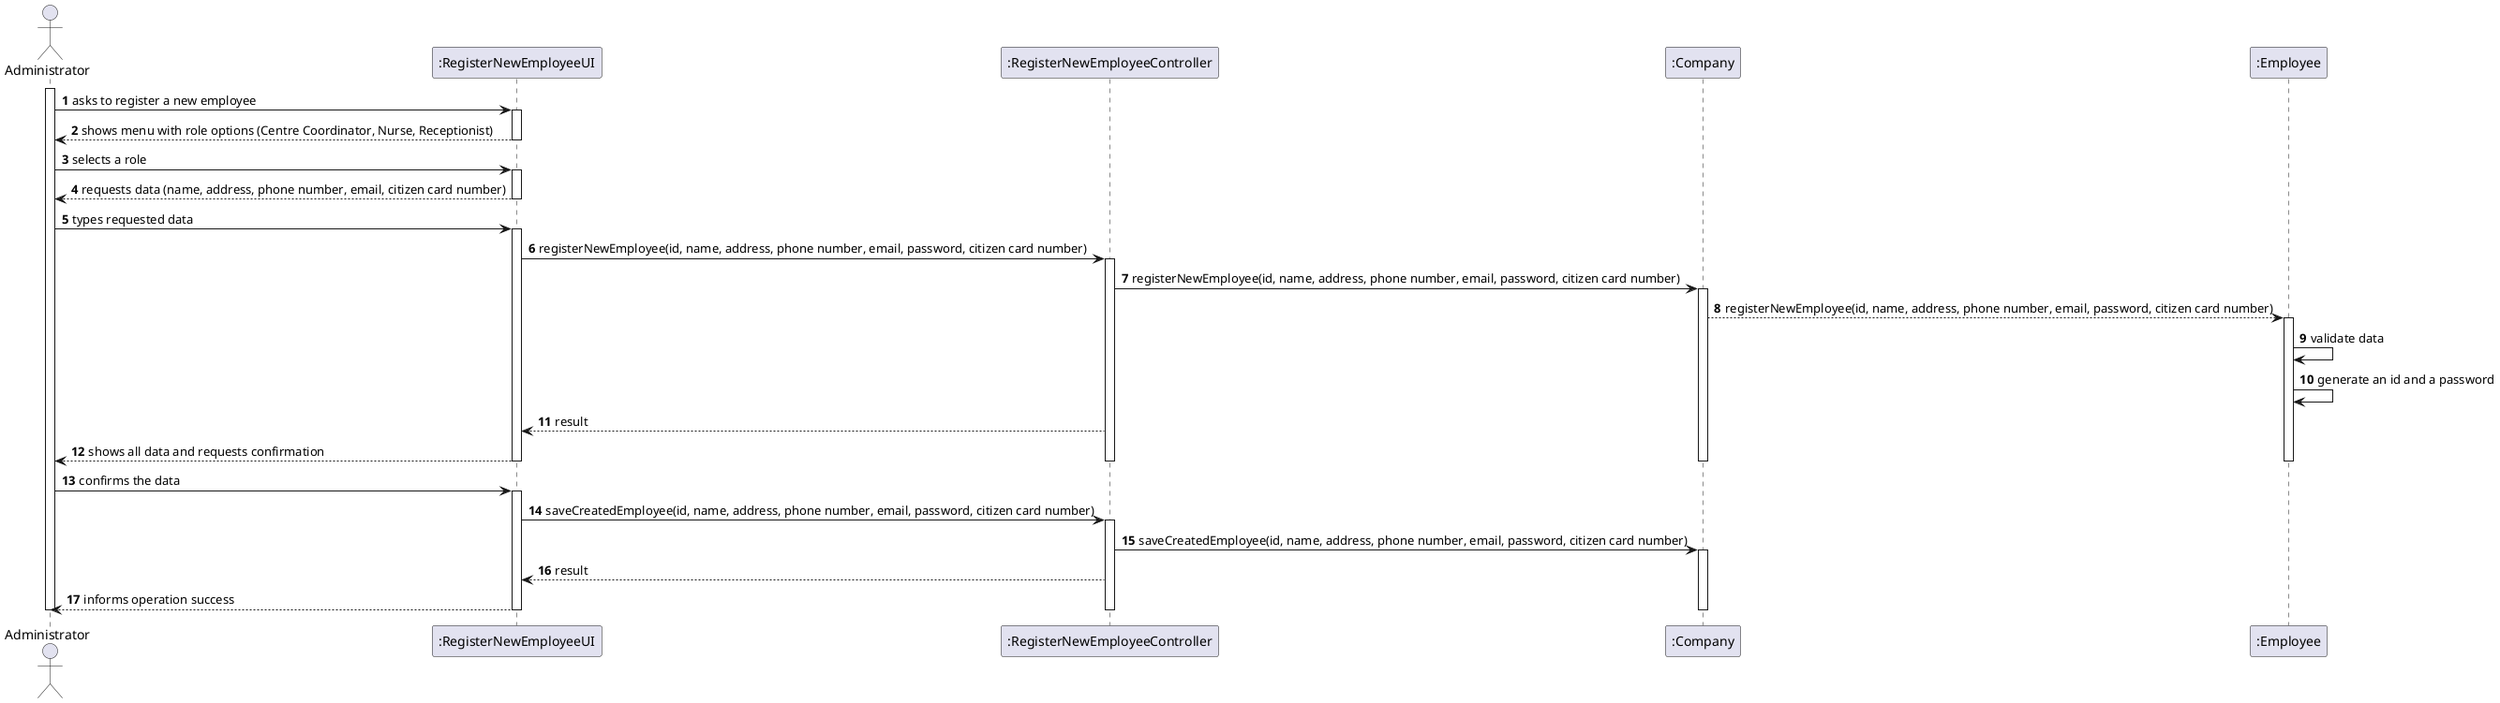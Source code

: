 @startuml
autonumber

actor "Administrator" as A

participant ":RegisterNewEmployeeUI" as UI
participant ":RegisterNewEmployeeController" as CTRL
participant ":Company" as C
participant ":Employee" as E

activate A
A -> UI : asks to register a new employee
activate UI
UI --> A : shows menu with role options (Centre Coordinator, Nurse, Receptionist)
deactivate UI

A -> UI : selects a role
activate UI
UI --> A : requests data (name, address, phone number, email, citizen card number)
deactivate UI

A -> UI : types requested data
activate UI

UI -> CTRL : registerNewEmployee(id, name, address, phone number, email, password, citizen card number)
activate CTRL

CTRL -> C : registerNewEmployee(id, name, address, phone number, email, password, citizen card number)
activate C
C --> E : registerNewEmployee(id, name, address, phone number, email, password, citizen card number)
activate E
E -> E :  validate data

E -> E : generate an id and a password

CTRL --> UI : result

UI --> A: shows all data and requests confirmation

deactivate E
deactivate C
deactivate CTRL
deactivate UI


A -> UI : confirms the data
activate UI
UI -> CTRL : saveCreatedEmployee(id, name, address, phone number, email, password, citizen card number)
activate CTRL
CTRL -> C : saveCreatedEmployee(id, name, address, phone number, email, password, citizen card number)
activate C

CTRL --> UI: result

UI --> A : informs operation success

deactivate C
deactivate CTRL
deactivate UI
deactivate A

@enduml